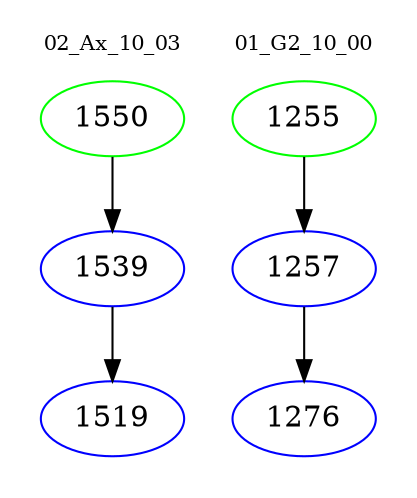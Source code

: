 digraph{
subgraph cluster_0 {
color = white
label = "02_Ax_10_03";
fontsize=10;
T0_1550 [label="1550", color="green"]
T0_1550 -> T0_1539 [color="black"]
T0_1539 [label="1539", color="blue"]
T0_1539 -> T0_1519 [color="black"]
T0_1519 [label="1519", color="blue"]
}
subgraph cluster_1 {
color = white
label = "01_G2_10_00";
fontsize=10;
T1_1255 [label="1255", color="green"]
T1_1255 -> T1_1257 [color="black"]
T1_1257 [label="1257", color="blue"]
T1_1257 -> T1_1276 [color="black"]
T1_1276 [label="1276", color="blue"]
}
}
